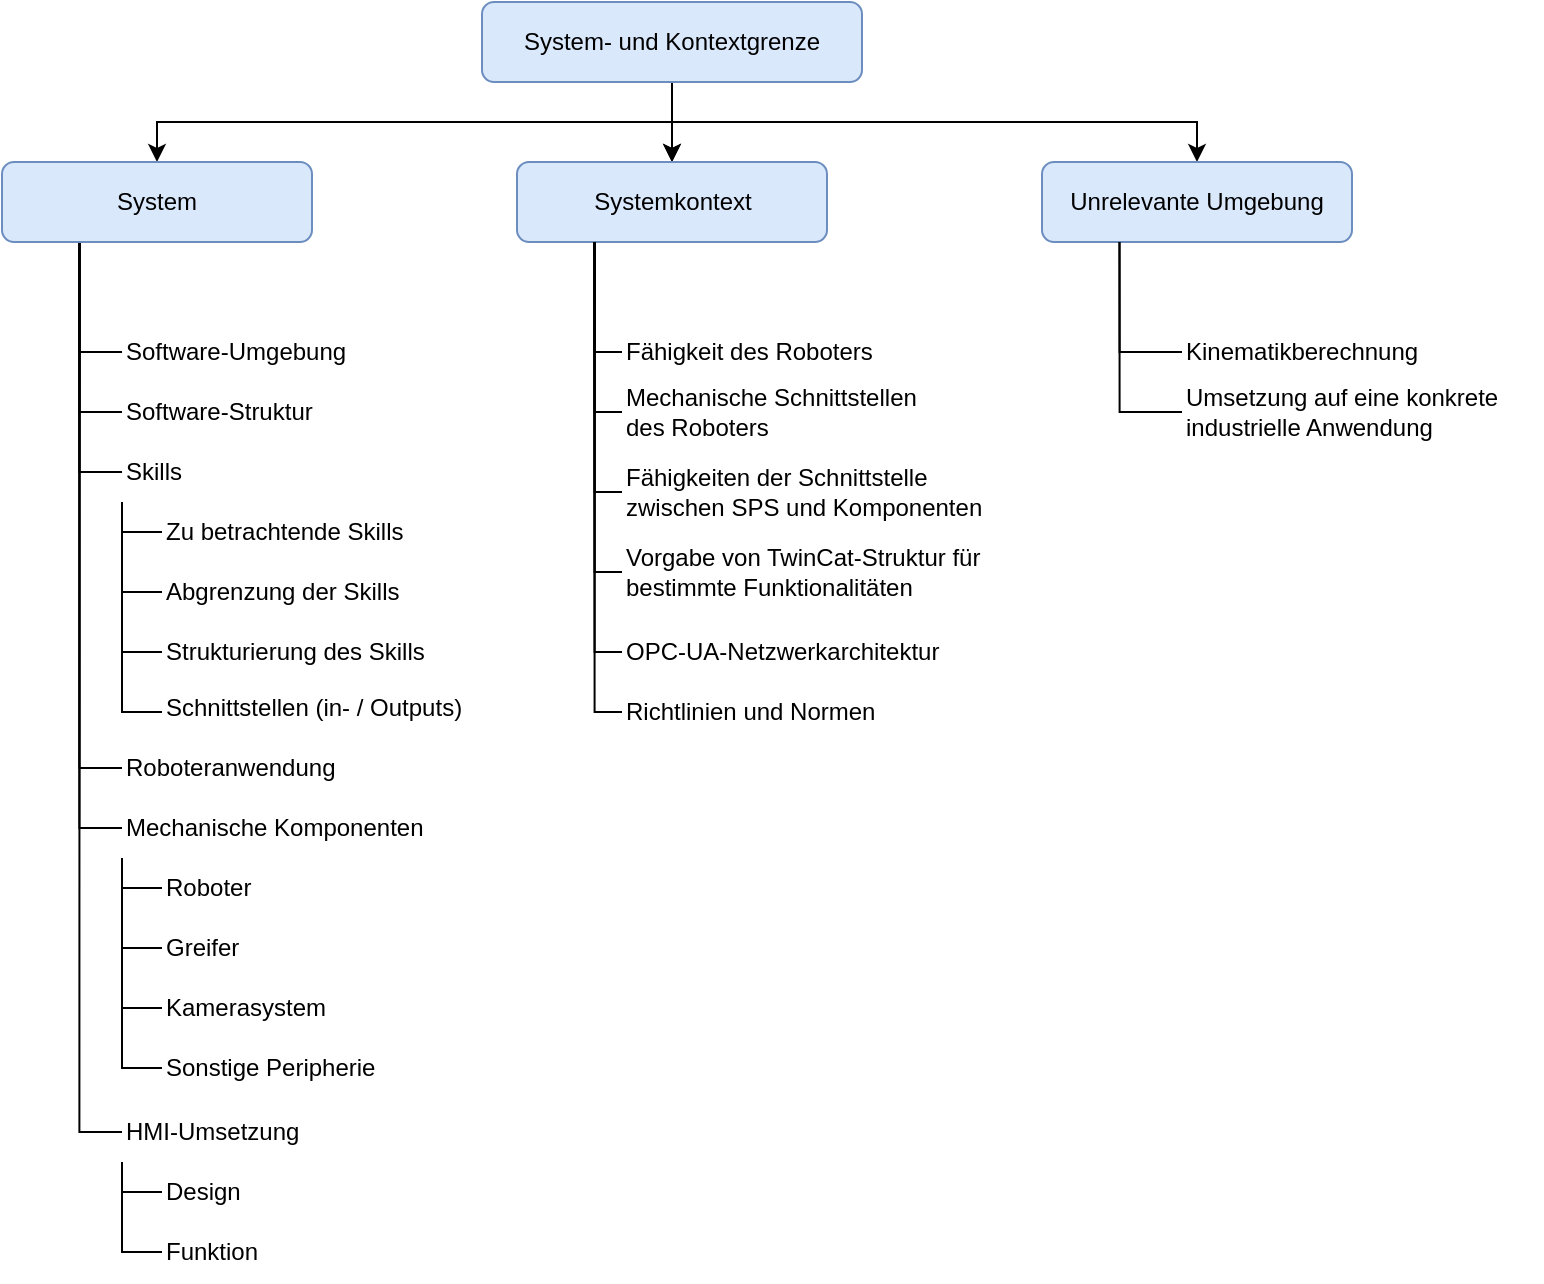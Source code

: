 <mxfile version="24.7.16">
  <diagram name="Page-1" id="64c3da0e-402f-94eb-ee01-a36477274f13">
    <mxGraphModel dx="472" dy="771" grid="1" gridSize="10" guides="1" tooltips="1" connect="1" arrows="1" fold="1" page="1" pageScale="1" pageWidth="1169" pageHeight="826" background="none" math="0" shadow="0">
      <root>
        <mxCell id="0" />
        <mxCell id="1" parent="0" />
        <mxCell id="uBUsSahK6TvHvjM6HRF6-238" value="" style="edgeStyle=orthogonalEdgeStyle;rounded=0;orthogonalLoop=1;jettySize=auto;html=1;" parent="1" source="uBUsSahK6TvHvjM6HRF6-234" target="uBUsSahK6TvHvjM6HRF6-236" edge="1">
          <mxGeometry relative="1" as="geometry" />
        </mxCell>
        <mxCell id="uBUsSahK6TvHvjM6HRF6-239" value="" style="edgeStyle=orthogonalEdgeStyle;rounded=0;orthogonalLoop=1;jettySize=auto;html=1;" parent="1" source="uBUsSahK6TvHvjM6HRF6-234" target="uBUsSahK6TvHvjM6HRF6-236" edge="1">
          <mxGeometry relative="1" as="geometry" />
        </mxCell>
        <mxCell id="uBUsSahK6TvHvjM6HRF6-240" style="edgeStyle=orthogonalEdgeStyle;rounded=0;orthogonalLoop=1;jettySize=auto;html=1;exitX=0.5;exitY=1;exitDx=0;exitDy=0;" parent="1" source="uBUsSahK6TvHvjM6HRF6-234" target="uBUsSahK6TvHvjM6HRF6-237" edge="1">
          <mxGeometry relative="1" as="geometry" />
        </mxCell>
        <mxCell id="uBUsSahK6TvHvjM6HRF6-241" style="edgeStyle=orthogonalEdgeStyle;rounded=0;orthogonalLoop=1;jettySize=auto;html=1;exitX=0.5;exitY=1;exitDx=0;exitDy=0;" parent="1" source="uBUsSahK6TvHvjM6HRF6-234" target="uBUsSahK6TvHvjM6HRF6-235" edge="1">
          <mxGeometry relative="1" as="geometry" />
        </mxCell>
        <mxCell id="uBUsSahK6TvHvjM6HRF6-234" value="System- und Kontextgrenze" style="rounded=1;whiteSpace=wrap;html=1;fillColor=#dae8fc;strokeColor=#6c8ebf;" parent="1" vertex="1">
          <mxGeometry x="550" y="40" width="190" height="40" as="geometry" />
        </mxCell>
        <mxCell id="uBUsSahK6TvHvjM6HRF6-277" style="edgeStyle=orthogonalEdgeStyle;rounded=0;orthogonalLoop=1;jettySize=auto;html=1;exitX=0.25;exitY=1;exitDx=0;exitDy=0;entryX=0;entryY=0.5;entryDx=0;entryDy=0;endArrow=none;endFill=0;" parent="1" source="uBUsSahK6TvHvjM6HRF6-235" target="uBUsSahK6TvHvjM6HRF6-256" edge="1">
          <mxGeometry relative="1" as="geometry" />
        </mxCell>
        <mxCell id="uBUsSahK6TvHvjM6HRF6-278" style="edgeStyle=orthogonalEdgeStyle;rounded=0;orthogonalLoop=1;jettySize=auto;html=1;exitX=0.25;exitY=1;exitDx=0;exitDy=0;entryX=0;entryY=0.5;entryDx=0;entryDy=0;endArrow=none;endFill=0;" parent="1" source="uBUsSahK6TvHvjM6HRF6-235" target="uBUsSahK6TvHvjM6HRF6-257" edge="1">
          <mxGeometry relative="1" as="geometry" />
        </mxCell>
        <mxCell id="uBUsSahK6TvHvjM6HRF6-279" style="edgeStyle=orthogonalEdgeStyle;rounded=0;orthogonalLoop=1;jettySize=auto;html=1;exitX=0.25;exitY=1;exitDx=0;exitDy=0;entryX=0;entryY=0.5;entryDx=0;entryDy=0;endArrow=none;endFill=0;" parent="1" source="uBUsSahK6TvHvjM6HRF6-235" target="uBUsSahK6TvHvjM6HRF6-258" edge="1">
          <mxGeometry relative="1" as="geometry" />
        </mxCell>
        <mxCell id="uBUsSahK6TvHvjM6HRF6-280" style="edgeStyle=orthogonalEdgeStyle;rounded=0;orthogonalLoop=1;jettySize=auto;html=1;entryX=0;entryY=0.5;entryDx=0;entryDy=0;exitX=0.25;exitY=1;exitDx=0;exitDy=0;endArrow=none;endFill=0;" parent="1" source="uBUsSahK6TvHvjM6HRF6-235" target="uBUsSahK6TvHvjM6HRF6-264" edge="1">
          <mxGeometry relative="1" as="geometry" />
        </mxCell>
        <mxCell id="uBUsSahK6TvHvjM6HRF6-281" style="edgeStyle=orthogonalEdgeStyle;rounded=0;orthogonalLoop=1;jettySize=auto;html=1;entryX=0;entryY=0.5;entryDx=0;entryDy=0;exitX=0.25;exitY=1;exitDx=0;exitDy=0;endArrow=none;endFill=0;" parent="1" source="uBUsSahK6TvHvjM6HRF6-235" target="uBUsSahK6TvHvjM6HRF6-265" edge="1">
          <mxGeometry relative="1" as="geometry" />
        </mxCell>
        <mxCell id="uBUsSahK6TvHvjM6HRF6-282" style="edgeStyle=orthogonalEdgeStyle;rounded=0;orthogonalLoop=1;jettySize=auto;html=1;entryX=0;entryY=0.5;entryDx=0;entryDy=0;exitX=0.25;exitY=1;exitDx=0;exitDy=0;endArrow=none;endFill=0;" parent="1" source="uBUsSahK6TvHvjM6HRF6-235" target="uBUsSahK6TvHvjM6HRF6-270" edge="1">
          <mxGeometry relative="1" as="geometry" />
        </mxCell>
        <mxCell id="uBUsSahK6TvHvjM6HRF6-235" value="System" style="rounded=1;whiteSpace=wrap;html=1;fillColor=#dae8fc;strokeColor=#6c8ebf;" parent="1" vertex="1">
          <mxGeometry x="310" y="120" width="155" height="40" as="geometry" />
        </mxCell>
        <mxCell id="uBUsSahK6TvHvjM6HRF6-236" value="Systemkontext" style="rounded=1;whiteSpace=wrap;html=1;fillColor=#dae8fc;strokeColor=#6c8ebf;" parent="1" vertex="1">
          <mxGeometry x="567.5" y="120" width="155" height="40" as="geometry" />
        </mxCell>
        <mxCell id="uBUsSahK6TvHvjM6HRF6-237" value="Unrelevante Umgebung" style="rounded=1;whiteSpace=wrap;html=1;fillColor=#dae8fc;strokeColor=#6c8ebf;" parent="1" vertex="1">
          <mxGeometry x="830" y="120" width="155" height="40" as="geometry" />
        </mxCell>
        <mxCell id="uBUsSahK6TvHvjM6HRF6-256" value="Software-Umgebung" style="text;html=1;align=left;verticalAlign=middle;whiteSpace=wrap;rounded=0;" parent="1" vertex="1">
          <mxGeometry x="370" y="200" width="120" height="30" as="geometry" />
        </mxCell>
        <mxCell id="uBUsSahK6TvHvjM6HRF6-257" value="Software-Struktur" style="text;html=1;align=left;verticalAlign=middle;whiteSpace=wrap;rounded=0;" parent="1" vertex="1">
          <mxGeometry x="370" y="230" width="120" height="30" as="geometry" />
        </mxCell>
        <mxCell id="uBUsSahK6TvHvjM6HRF6-286" style="edgeStyle=orthogonalEdgeStyle;rounded=0;orthogonalLoop=1;jettySize=auto;html=1;entryX=0;entryY=0.5;entryDx=0;entryDy=0;exitX=0;exitY=1;exitDx=0;exitDy=0;endArrow=none;endFill=0;" parent="1" source="uBUsSahK6TvHvjM6HRF6-258" target="uBUsSahK6TvHvjM6HRF6-259" edge="1">
          <mxGeometry relative="1" as="geometry">
            <Array as="points">
              <mxPoint x="370" y="305" />
            </Array>
          </mxGeometry>
        </mxCell>
        <mxCell id="uBUsSahK6TvHvjM6HRF6-258" value="Skills" style="text;html=1;align=left;verticalAlign=middle;whiteSpace=wrap;rounded=0;" parent="1" vertex="1">
          <mxGeometry x="370" y="260" width="120" height="30" as="geometry" />
        </mxCell>
        <mxCell id="uBUsSahK6TvHvjM6HRF6-259" value="Zu betrachtende Skills" style="text;html=1;align=left;verticalAlign=middle;whiteSpace=wrap;rounded=0;" parent="1" vertex="1">
          <mxGeometry x="390" y="290" width="140" height="30" as="geometry" />
        </mxCell>
        <mxCell id="uBUsSahK6TvHvjM6HRF6-287" style="edgeStyle=orthogonalEdgeStyle;rounded=0;orthogonalLoop=1;jettySize=auto;html=1;endArrow=none;endFill=0;entryX=0;entryY=1;entryDx=0;entryDy=0;" parent="1" source="uBUsSahK6TvHvjM6HRF6-260" target="uBUsSahK6TvHvjM6HRF6-258" edge="1">
          <mxGeometry relative="1" as="geometry">
            <mxPoint x="370" y="300" as="targetPoint" />
            <Array as="points">
              <mxPoint x="370" y="335" />
            </Array>
          </mxGeometry>
        </mxCell>
        <mxCell id="uBUsSahK6TvHvjM6HRF6-260" value="Abgrenzung der Skills" style="text;html=1;align=left;verticalAlign=middle;whiteSpace=wrap;rounded=0;" parent="1" vertex="1">
          <mxGeometry x="390" y="320" width="140" height="30" as="geometry" />
        </mxCell>
        <mxCell id="uBUsSahK6TvHvjM6HRF6-288" style="edgeStyle=orthogonalEdgeStyle;rounded=0;orthogonalLoop=1;jettySize=auto;html=1;endArrow=none;endFill=0;entryX=0;entryY=1;entryDx=0;entryDy=0;exitX=0;exitY=0.5;exitDx=0;exitDy=0;" parent="1" source="uBUsSahK6TvHvjM6HRF6-261" target="uBUsSahK6TvHvjM6HRF6-258" edge="1">
          <mxGeometry relative="1" as="geometry">
            <mxPoint x="370" y="330" as="targetPoint" />
            <Array as="points">
              <mxPoint x="370" y="365" />
            </Array>
          </mxGeometry>
        </mxCell>
        <mxCell id="uBUsSahK6TvHvjM6HRF6-261" value="Strukturierung des Skills" style="text;html=1;align=left;verticalAlign=middle;whiteSpace=wrap;rounded=0;" parent="1" vertex="1">
          <mxGeometry x="390" y="350" width="140" height="30" as="geometry" />
        </mxCell>
        <mxCell id="uBUsSahK6TvHvjM6HRF6-289" style="edgeStyle=orthogonalEdgeStyle;rounded=0;orthogonalLoop=1;jettySize=auto;html=1;endArrow=none;endFill=0;entryX=0;entryY=1;entryDx=0;entryDy=0;" parent="1" source="uBUsSahK6TvHvjM6HRF6-263" target="uBUsSahK6TvHvjM6HRF6-258" edge="1">
          <mxGeometry relative="1" as="geometry">
            <mxPoint x="370" y="350" as="targetPoint" />
            <Array as="points">
              <mxPoint x="370" y="395" />
            </Array>
          </mxGeometry>
        </mxCell>
        <mxCell id="uBUsSahK6TvHvjM6HRF6-263" value="Schnittstellen (in- / Outputs)" style="text;html=1;align=left;verticalAlign=middle;whiteSpace=wrap;rounded=0;" parent="1" vertex="1">
          <mxGeometry x="390" y="378" width="170" height="30" as="geometry" />
        </mxCell>
        <mxCell id="uBUsSahK6TvHvjM6HRF6-264" value="Roboteranwendung" style="text;html=1;align=left;verticalAlign=middle;whiteSpace=wrap;rounded=0;" parent="1" vertex="1">
          <mxGeometry x="370" y="408" width="120" height="30" as="geometry" />
        </mxCell>
        <mxCell id="uBUsSahK6TvHvjM6HRF6-265" value="Mechanische Komponenten" style="text;html=1;align=left;verticalAlign=middle;whiteSpace=wrap;rounded=0;" parent="1" vertex="1">
          <mxGeometry x="370" y="438" width="190" height="30" as="geometry" />
        </mxCell>
        <mxCell id="uBUsSahK6TvHvjM6HRF6-290" style="edgeStyle=orthogonalEdgeStyle;rounded=0;orthogonalLoop=1;jettySize=auto;html=1;entryX=0;entryY=1;entryDx=0;entryDy=0;endArrow=none;endFill=0;" parent="1" source="uBUsSahK6TvHvjM6HRF6-266" target="uBUsSahK6TvHvjM6HRF6-265" edge="1">
          <mxGeometry relative="1" as="geometry">
            <Array as="points">
              <mxPoint x="370" y="483" />
            </Array>
          </mxGeometry>
        </mxCell>
        <mxCell id="uBUsSahK6TvHvjM6HRF6-266" value="Roboter&amp;nbsp;" style="text;html=1;align=left;verticalAlign=middle;whiteSpace=wrap;rounded=0;" parent="1" vertex="1">
          <mxGeometry x="390" y="468" width="140" height="30" as="geometry" />
        </mxCell>
        <mxCell id="uBUsSahK6TvHvjM6HRF6-291" style="edgeStyle=orthogonalEdgeStyle;rounded=0;orthogonalLoop=1;jettySize=auto;html=1;endArrow=none;endFill=0;entryX=0;entryY=1;entryDx=0;entryDy=0;" parent="1" source="uBUsSahK6TvHvjM6HRF6-267" target="uBUsSahK6TvHvjM6HRF6-265" edge="1">
          <mxGeometry relative="1" as="geometry">
            <mxPoint x="370" y="468" as="targetPoint" />
            <Array as="points">
              <mxPoint x="370" y="513" />
            </Array>
          </mxGeometry>
        </mxCell>
        <mxCell id="uBUsSahK6TvHvjM6HRF6-267" value="Greifer" style="text;html=1;align=left;verticalAlign=middle;whiteSpace=wrap;rounded=0;" parent="1" vertex="1">
          <mxGeometry x="390" y="498" width="140" height="30" as="geometry" />
        </mxCell>
        <mxCell id="uBUsSahK6TvHvjM6HRF6-292" style="edgeStyle=orthogonalEdgeStyle;rounded=0;orthogonalLoop=1;jettySize=auto;html=1;entryX=0;entryY=1;entryDx=0;entryDy=0;endArrow=none;endFill=0;" parent="1" source="uBUsSahK6TvHvjM6HRF6-268" target="uBUsSahK6TvHvjM6HRF6-265" edge="1">
          <mxGeometry relative="1" as="geometry">
            <Array as="points">
              <mxPoint x="370" y="543" />
            </Array>
          </mxGeometry>
        </mxCell>
        <mxCell id="uBUsSahK6TvHvjM6HRF6-268" value="Kamerasystem" style="text;html=1;align=left;verticalAlign=middle;whiteSpace=wrap;rounded=0;" parent="1" vertex="1">
          <mxGeometry x="390" y="528" width="140" height="30" as="geometry" />
        </mxCell>
        <mxCell id="uBUsSahK6TvHvjM6HRF6-293" style="edgeStyle=orthogonalEdgeStyle;rounded=0;orthogonalLoop=1;jettySize=auto;html=1;entryX=0;entryY=1;entryDx=0;entryDy=0;endArrow=none;endFill=0;" parent="1" source="uBUsSahK6TvHvjM6HRF6-269" target="uBUsSahK6TvHvjM6HRF6-265" edge="1">
          <mxGeometry relative="1" as="geometry">
            <Array as="points">
              <mxPoint x="370" y="573" />
            </Array>
          </mxGeometry>
        </mxCell>
        <mxCell id="uBUsSahK6TvHvjM6HRF6-269" value="Sonstige Peripherie" style="text;html=1;align=left;verticalAlign=middle;whiteSpace=wrap;rounded=0;" parent="1" vertex="1">
          <mxGeometry x="390" y="558" width="170" height="30" as="geometry" />
        </mxCell>
        <mxCell id="uBUsSahK6TvHvjM6HRF6-270" value="HMI-Umsetzung" style="text;html=1;align=left;verticalAlign=middle;whiteSpace=wrap;rounded=0;" parent="1" vertex="1">
          <mxGeometry x="370" y="590" width="190" height="30" as="geometry" />
        </mxCell>
        <mxCell id="uBUsSahK6TvHvjM6HRF6-295" style="edgeStyle=orthogonalEdgeStyle;rounded=0;orthogonalLoop=1;jettySize=auto;html=1;entryX=0;entryY=1;entryDx=0;entryDy=0;endArrow=none;endFill=0;" parent="1" source="uBUsSahK6TvHvjM6HRF6-271" target="uBUsSahK6TvHvjM6HRF6-270" edge="1">
          <mxGeometry relative="1" as="geometry">
            <Array as="points">
              <mxPoint x="370" y="635" />
            </Array>
          </mxGeometry>
        </mxCell>
        <mxCell id="uBUsSahK6TvHvjM6HRF6-271" value="Design" style="text;html=1;align=left;verticalAlign=middle;whiteSpace=wrap;rounded=0;" parent="1" vertex="1">
          <mxGeometry x="390" y="620" width="140" height="30" as="geometry" />
        </mxCell>
        <mxCell id="uBUsSahK6TvHvjM6HRF6-294" style="edgeStyle=orthogonalEdgeStyle;rounded=0;orthogonalLoop=1;jettySize=auto;html=1;entryX=0;entryY=1;entryDx=0;entryDy=0;endArrow=none;endFill=0;" parent="1" source="uBUsSahK6TvHvjM6HRF6-272" target="uBUsSahK6TvHvjM6HRF6-270" edge="1">
          <mxGeometry relative="1" as="geometry">
            <Array as="points">
              <mxPoint x="370" y="665" />
            </Array>
          </mxGeometry>
        </mxCell>
        <mxCell id="uBUsSahK6TvHvjM6HRF6-272" value="Funktion" style="text;html=1;align=left;verticalAlign=middle;whiteSpace=wrap;rounded=0;" parent="1" vertex="1">
          <mxGeometry x="390" y="650" width="140" height="30" as="geometry" />
        </mxCell>
        <mxCell id="uBUsSahK6TvHvjM6HRF6-307" style="edgeStyle=orthogonalEdgeStyle;rounded=0;orthogonalLoop=1;jettySize=auto;html=1;entryX=0.25;entryY=1;entryDx=0;entryDy=0;endArrow=none;endFill=0;" parent="1" source="uBUsSahK6TvHvjM6HRF6-296" target="uBUsSahK6TvHvjM6HRF6-236" edge="1">
          <mxGeometry relative="1" as="geometry">
            <Array as="points">
              <mxPoint x="606" y="215" />
            </Array>
          </mxGeometry>
        </mxCell>
        <mxCell id="uBUsSahK6TvHvjM6HRF6-296" value="Fähigkeit des Roboters" style="text;html=1;align=left;verticalAlign=middle;whiteSpace=wrap;rounded=0;" parent="1" vertex="1">
          <mxGeometry x="620" y="200" width="130" height="30" as="geometry" />
        </mxCell>
        <mxCell id="uBUsSahK6TvHvjM6HRF6-315" style="edgeStyle=orthogonalEdgeStyle;rounded=0;orthogonalLoop=1;jettySize=auto;html=1;entryX=0.25;entryY=1;entryDx=0;entryDy=0;endArrow=none;endFill=0;" parent="1" source="uBUsSahK6TvHvjM6HRF6-297" target="uBUsSahK6TvHvjM6HRF6-236" edge="1">
          <mxGeometry relative="1" as="geometry">
            <Array as="points">
              <mxPoint x="606" y="245" />
            </Array>
          </mxGeometry>
        </mxCell>
        <mxCell id="uBUsSahK6TvHvjM6HRF6-297" value="Mechanische Schnittstellen des Roboters" style="text;html=1;align=left;verticalAlign=middle;whiteSpace=wrap;rounded=0;" parent="1" vertex="1">
          <mxGeometry x="620" y="230" width="170" height="30" as="geometry" />
        </mxCell>
        <mxCell id="uBUsSahK6TvHvjM6HRF6-316" style="edgeStyle=orthogonalEdgeStyle;rounded=0;orthogonalLoop=1;jettySize=auto;html=1;entryX=0.25;entryY=1;entryDx=0;entryDy=0;endArrow=none;endFill=0;" parent="1" source="uBUsSahK6TvHvjM6HRF6-298" target="uBUsSahK6TvHvjM6HRF6-236" edge="1">
          <mxGeometry relative="1" as="geometry">
            <Array as="points">
              <mxPoint x="606" y="285" />
            </Array>
          </mxGeometry>
        </mxCell>
        <mxCell id="uBUsSahK6TvHvjM6HRF6-298" value="Fähigkeiten der Schnittstelle zwischen SPS und Komponenten" style="text;html=1;align=left;verticalAlign=middle;whiteSpace=wrap;rounded=0;" parent="1" vertex="1">
          <mxGeometry x="620" y="270" width="190" height="30" as="geometry" />
        </mxCell>
        <mxCell id="uBUsSahK6TvHvjM6HRF6-317" style="edgeStyle=orthogonalEdgeStyle;rounded=0;orthogonalLoop=1;jettySize=auto;html=1;entryX=0.25;entryY=1;entryDx=0;entryDy=0;endArrow=none;endFill=0;" parent="1" source="uBUsSahK6TvHvjM6HRF6-301" target="uBUsSahK6TvHvjM6HRF6-236" edge="1">
          <mxGeometry relative="1" as="geometry">
            <Array as="points">
              <mxPoint x="606" y="325" />
            </Array>
          </mxGeometry>
        </mxCell>
        <mxCell id="uBUsSahK6TvHvjM6HRF6-301" value="Vorgabe von TwinCat-Struktur für bestimmte Funktionalitäten" style="text;html=1;align=left;verticalAlign=middle;whiteSpace=wrap;rounded=0;" parent="1" vertex="1">
          <mxGeometry x="620" y="310" width="200" height="30" as="geometry" />
        </mxCell>
        <mxCell id="uBUsSahK6TvHvjM6HRF6-318" style="edgeStyle=orthogonalEdgeStyle;rounded=0;orthogonalLoop=1;jettySize=auto;html=1;entryX=0.25;entryY=1;entryDx=0;entryDy=0;endArrow=none;endFill=0;" parent="1" source="uBUsSahK6TvHvjM6HRF6-302" target="uBUsSahK6TvHvjM6HRF6-236" edge="1">
          <mxGeometry relative="1" as="geometry">
            <Array as="points">
              <mxPoint x="606" y="365" />
            </Array>
          </mxGeometry>
        </mxCell>
        <mxCell id="uBUsSahK6TvHvjM6HRF6-302" value="OPC-UA-Netzwerkarchitektur" style="text;html=1;align=left;verticalAlign=middle;whiteSpace=wrap;rounded=0;" parent="1" vertex="1">
          <mxGeometry x="620" y="350" width="160" height="30" as="geometry" />
        </mxCell>
        <mxCell id="uBUsSahK6TvHvjM6HRF6-313" style="edgeStyle=orthogonalEdgeStyle;rounded=0;orthogonalLoop=1;jettySize=auto;html=1;entryX=0.25;entryY=1;entryDx=0;entryDy=0;endArrow=none;endFill=0;" parent="1" source="uBUsSahK6TvHvjM6HRF6-309" target="uBUsSahK6TvHvjM6HRF6-237" edge="1">
          <mxGeometry relative="1" as="geometry">
            <Array as="points">
              <mxPoint x="869" y="215" />
            </Array>
          </mxGeometry>
        </mxCell>
        <mxCell id="uBUsSahK6TvHvjM6HRF6-309" value="Kinematikberechnung" style="text;html=1;align=left;verticalAlign=middle;whiteSpace=wrap;rounded=0;" parent="1" vertex="1">
          <mxGeometry x="900" y="200" width="120" height="30" as="geometry" />
        </mxCell>
        <mxCell id="cux989p742S03iBS3uhB-4" style="edgeStyle=orthogonalEdgeStyle;rounded=0;orthogonalLoop=1;jettySize=auto;html=1;entryX=0.25;entryY=1;entryDx=0;entryDy=0;endArrow=none;endFill=0;" edge="1" parent="1" source="uBUsSahK6TvHvjM6HRF6-310" target="uBUsSahK6TvHvjM6HRF6-237">
          <mxGeometry relative="1" as="geometry">
            <Array as="points">
              <mxPoint x="869" y="245" />
            </Array>
          </mxGeometry>
        </mxCell>
        <mxCell id="uBUsSahK6TvHvjM6HRF6-310" value="Umsetzung auf eine konkrete industrielle Anwendung" style="text;html=1;align=left;verticalAlign=middle;whiteSpace=wrap;rounded=0;" parent="1" vertex="1">
          <mxGeometry x="900" y="230" width="180" height="30" as="geometry" />
        </mxCell>
        <mxCell id="cux989p742S03iBS3uhB-2" style="edgeStyle=orthogonalEdgeStyle;rounded=0;orthogonalLoop=1;jettySize=auto;html=1;entryX=0.25;entryY=1;entryDx=0;entryDy=0;endArrow=none;endFill=0;" edge="1" parent="1" source="cux989p742S03iBS3uhB-1" target="uBUsSahK6TvHvjM6HRF6-236">
          <mxGeometry relative="1" as="geometry">
            <Array as="points">
              <mxPoint x="606" y="395" />
            </Array>
          </mxGeometry>
        </mxCell>
        <mxCell id="cux989p742S03iBS3uhB-1" value="Richtlinien und Normen" style="text;html=1;align=left;verticalAlign=middle;whiteSpace=wrap;rounded=0;" vertex="1" parent="1">
          <mxGeometry x="620" y="380" width="160" height="30" as="geometry" />
        </mxCell>
      </root>
    </mxGraphModel>
  </diagram>
</mxfile>
